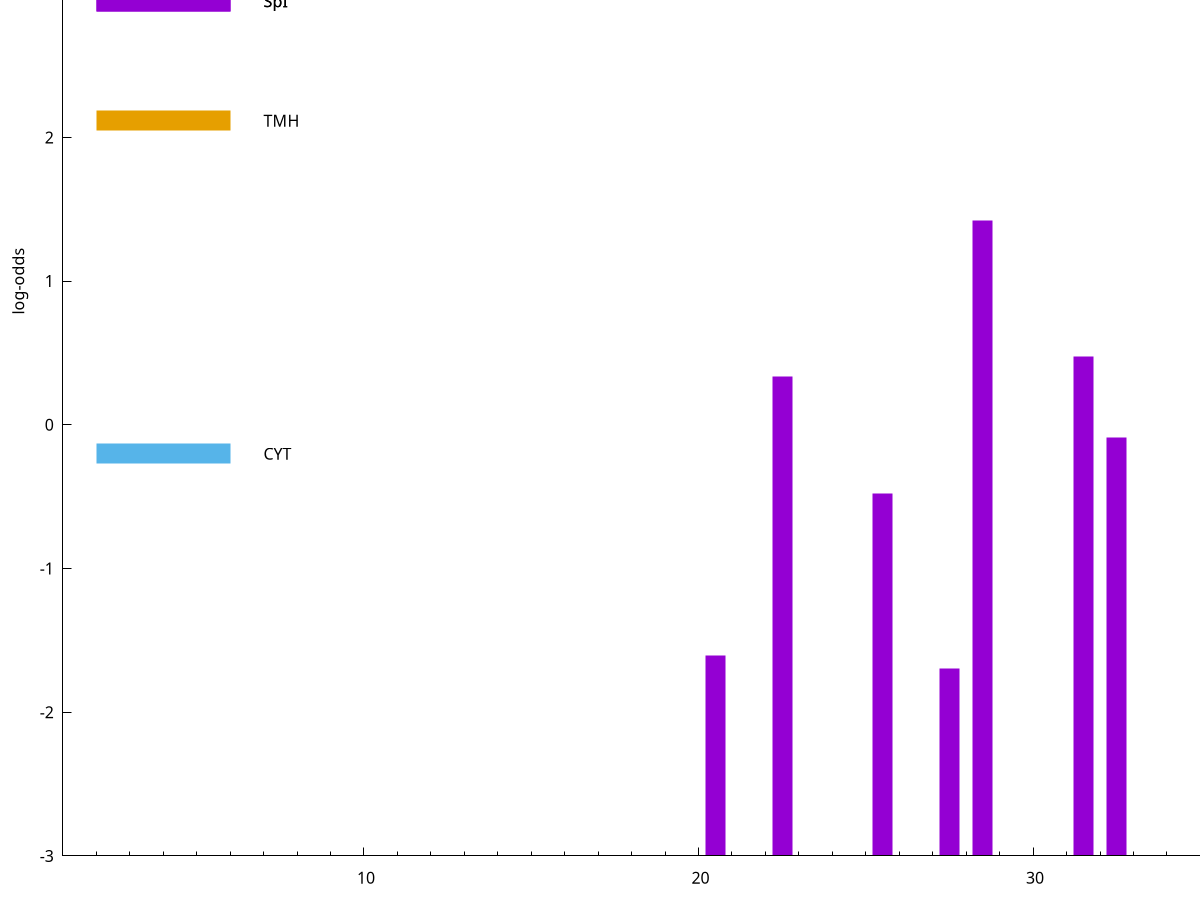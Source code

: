 set title "LipoP predictions for SRR5666568.gff"
set size 2., 1.4
set xrange [1:70] 
set mxtics 10
set yrange [-3:5]
set y2range [0:8]
set ylabel "log-odds"
set term postscript eps color solid "Helvetica" 30
set output "SRR5666568.gff433.eps"
set arrow from 2,2.94754 to 6,2.94754 nohead lt 1 lw 20
set label "SpI" at 7,2.94754
set arrow from 2,2.11554 to 6,2.11554 nohead lt 4 lw 20
set label "TMH" at 7,2.11554
set arrow from 2,-0.200913 to 6,-0.200913 nohead lt 3 lw 20
set label "CYT" at 7,-0.200913
set arrow from 2,2.94754 to 6,2.94754 nohead lt 1 lw 20
set label "SpI" at 7,2.94754
# NOTE: The scores below are the log-odds scores with the threshold
# NOTE: subtracted (a hack to make gnuplot make the histogram all
# NOTE: look nice).
plot "-" axes x1y2 title "" with impulses lt 1 lw 20
28.500000 4.424600
31.500000 3.478193
22.500000 3.337434
32.500000 2.910085
25.500000 2.524216
20.500000 1.396690
27.500000 1.304770
e
exit
